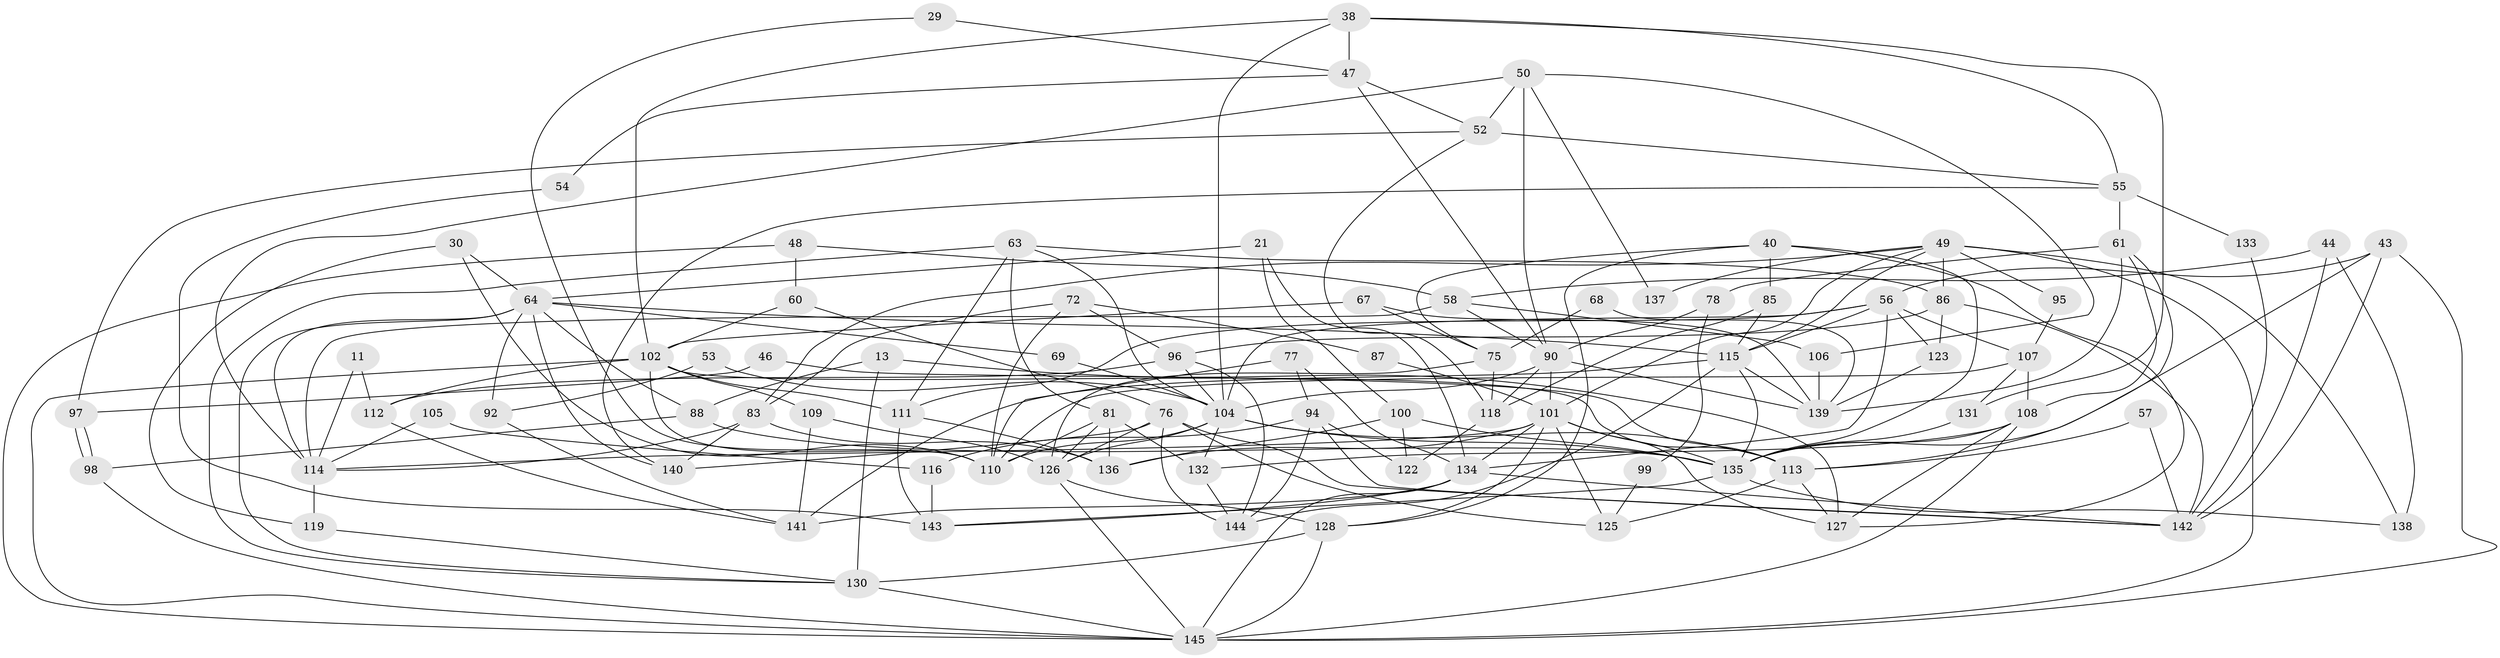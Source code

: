 // original degree distribution, {4: 0.22758620689655173, 3: 0.3103448275862069, 5: 0.1793103448275862, 7: 0.041379310344827586, 2: 0.1310344827586207, 6: 0.0896551724137931, 8: 0.013793103448275862, 9: 0.006896551724137931}
// Generated by graph-tools (version 1.1) at 2025/55/03/04/25 21:55:25]
// undirected, 87 vertices, 204 edges
graph export_dot {
graph [start="1"]
  node [color=gray90,style=filled];
  11;
  13 [super="+3"];
  21 [super="+17"];
  29;
  30;
  38;
  40 [super="+34"];
  43;
  44;
  46;
  47 [super="+35"];
  48;
  49 [super="+19"];
  50;
  52;
  53;
  54;
  55 [super="+6"];
  56 [super="+24"];
  57;
  58;
  60;
  61 [super="+16"];
  63 [super="+32"];
  64 [super="+9"];
  67;
  68;
  69;
  72;
  75;
  76 [super="+20"];
  77 [super="+65"];
  78;
  81;
  83 [super="+66"];
  85;
  86;
  87;
  88 [super="+62"];
  90 [super="+79"];
  92;
  94;
  95;
  96;
  97;
  98;
  99;
  100;
  101 [super="+4+45"];
  102 [super="+74"];
  104 [super="+73+89"];
  105;
  106;
  107;
  108;
  109;
  110 [super="+27"];
  111;
  112;
  113 [super="+12+15+28"];
  114 [super="+37"];
  115 [super="+7+31"];
  116;
  118;
  119 [super="+93"];
  122;
  123;
  125;
  126 [super="+70"];
  127;
  128 [super="+121+82"];
  130 [super="+129"];
  131;
  132 [super="+120"];
  133;
  134 [super="+2+71"];
  135 [super="+39+80"];
  136 [super="+59"];
  137;
  138;
  139 [super="+124"];
  140 [super="+25"];
  141 [super="+10"];
  142 [super="+14"];
  143;
  144;
  145 [super="+117"];
  11 -- 112;
  11 -- 114;
  13 -- 127 [weight=2];
  13 -- 130;
  13 -- 88;
  21 -- 134;
  21 -- 64 [weight=2];
  21 -- 100;
  29 -- 110;
  29 -- 47;
  30 -- 64;
  30 -- 119;
  30 -- 110;
  38 -- 131;
  38 -- 55;
  38 -- 104;
  38 -- 102;
  38 -- 47;
  40 -- 75;
  40 -- 127;
  40 -- 85;
  40 -- 128;
  40 -- 135;
  43 -- 56 [weight=2];
  43 -- 142;
  43 -- 145;
  43 -- 135;
  44 -- 138;
  44 -- 58;
  44 -- 142;
  46 -- 97;
  46 -- 113;
  47 -- 52;
  47 -- 54;
  47 -- 90;
  48 -- 58;
  48 -- 60;
  48 -- 145;
  49 -- 101;
  49 -- 86;
  49 -- 95;
  49 -- 83;
  49 -- 115;
  49 -- 137;
  49 -- 138;
  49 -- 145 [weight=2];
  50 -- 114;
  50 -- 90;
  50 -- 52;
  50 -- 106;
  50 -- 137;
  52 -- 118;
  52 -- 55;
  52 -- 97;
  53 -- 92;
  53 -- 104;
  54 -- 143;
  55 -- 133;
  55 -- 61;
  55 -- 140;
  56 -- 107;
  56 -- 123;
  56 -- 134;
  56 -- 111;
  56 -- 115;
  56 -- 104;
  57 -- 142;
  57 -- 113;
  58 -- 106;
  58 -- 90;
  58 -- 114;
  60 -- 76;
  60 -- 102;
  61 -- 113;
  61 -- 108;
  61 -- 78;
  61 -- 139;
  63 -- 104;
  63 -- 81;
  63 -- 130;
  63 -- 86;
  63 -- 111;
  64 -- 69;
  64 -- 92;
  64 -- 114 [weight=2];
  64 -- 115 [weight=2];
  64 -- 140;
  64 -- 130;
  64 -- 88;
  67 -- 102;
  67 -- 139;
  67 -- 75;
  68 -- 75;
  68 -- 139;
  69 -- 104;
  72 -- 110;
  72 -- 87;
  72 -- 96;
  72 -- 83;
  75 -- 118;
  75 -- 126;
  76 -- 144;
  76 -- 125;
  76 -- 142;
  76 -- 140;
  76 -- 126;
  77 -- 94 [weight=2];
  77 -- 134;
  77 -- 110;
  78 -- 99;
  78 -- 90;
  81 -- 126;
  81 -- 136 [weight=2];
  81 -- 132;
  81 -- 110;
  83 -- 114;
  83 -- 136 [weight=2];
  83 -- 140;
  85 -- 118;
  85 -- 115;
  86 -- 96;
  86 -- 123;
  86 -- 142;
  87 -- 101;
  88 -- 98;
  88 -- 135 [weight=2];
  90 -- 101;
  90 -- 139 [weight=2];
  90 -- 118;
  90 -- 104;
  92 -- 141;
  94 -- 144;
  94 -- 116;
  94 -- 122;
  94 -- 142;
  95 -- 107;
  96 -- 112;
  96 -- 144;
  96 -- 104;
  97 -- 98;
  97 -- 98;
  98 -- 145;
  99 -- 125;
  100 -- 136;
  100 -- 122;
  100 -- 135;
  101 -- 114;
  101 -- 128 [weight=2];
  101 -- 136;
  101 -- 134 [weight=2];
  101 -- 127;
  101 -- 125;
  101 -- 135 [weight=3];
  102 -- 109;
  102 -- 110 [weight=2];
  102 -- 111;
  102 -- 112;
  102 -- 113 [weight=2];
  102 -- 145 [weight=2];
  104 -- 110 [weight=2];
  104 -- 126 [weight=2];
  104 -- 113 [weight=3];
  104 -- 132 [weight=2];
  104 -- 135 [weight=2];
  105 -- 116;
  105 -- 114;
  106 -- 139;
  107 -- 108;
  107 -- 131;
  107 -- 110;
  108 -- 145;
  108 -- 127;
  108 -- 132;
  108 -- 135;
  109 -- 141;
  109 -- 126;
  111 -- 143;
  111 -- 136;
  112 -- 141;
  113 -- 127;
  113 -- 125;
  114 -- 119 [weight=2];
  115 -- 144;
  115 -- 139 [weight=2];
  115 -- 141;
  115 -- 135 [weight=2];
  116 -- 143;
  118 -- 122;
  119 -- 130;
  123 -- 139;
  126 -- 128;
  126 -- 145;
  128 -- 130 [weight=2];
  128 -- 145;
  130 -- 145;
  131 -- 135;
  132 -- 144;
  133 -- 142;
  134 -- 142;
  134 -- 141;
  134 -- 143;
  134 -- 145;
  135 -- 143;
  135 -- 138;
}

